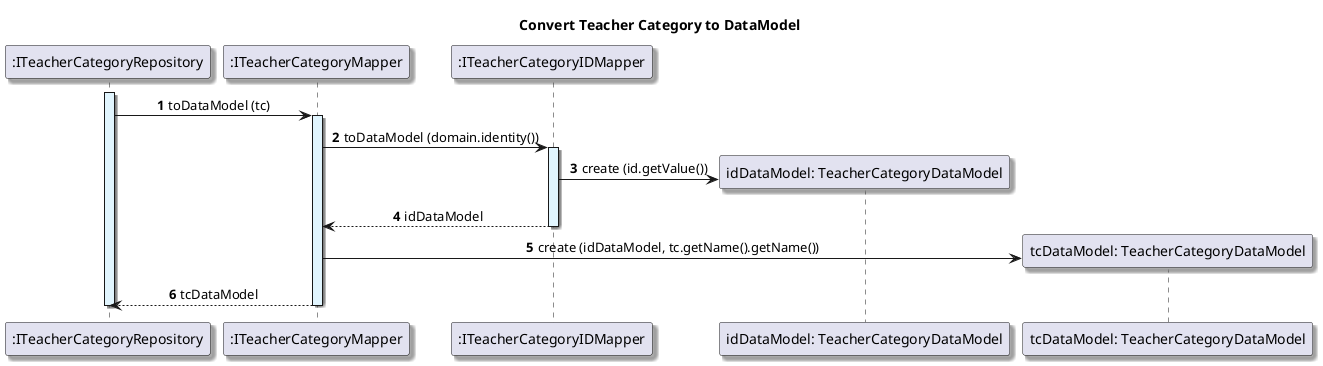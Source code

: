 @startuml

title Convert Teacher Category to DataModel

autonumber
skinparam {
  ActivityPadding 2
  ActivityMargin 2
  BoxPadding 2
}
skinparam defaultTextAlignment center
skinparam shadowing true

participant ":ITeacherCategoryRepository" as ITeacherCategoryRepository
activate ITeacherCategoryRepository #E1F5FE
participant ":ITeacherCategoryMapper" as tcMapper
ITeacherCategoryRepository -> tcMapper: toDataModel (tc)
activate tcMapper #E1F5FE

participant ":ITeacherCategoryIDMapper" as tcIDMapper
tcMapper -> tcIDMapper: toDataModel (domain.identity())

activate tcIDMapper #E1F5FE
create "idDataModel: TeacherCategoryDataModel"
tcIDMapper -> "idDataModel: TeacherCategoryDataModel": create (id.getValue())

tcIDMapper --> tcMapper: idDataModel
deactivate tcIDMapper

create "tcDataModel: TeacherCategoryDataModel"
tcMapper -> "tcDataModel: TeacherCategoryDataModel": create (idDataModel, tc.getName().getName())

tcMapper --> ITeacherCategoryRepository: tcDataModel
deactivate tcMapper
deactivate ITeacherCategoryRepository

@enduml